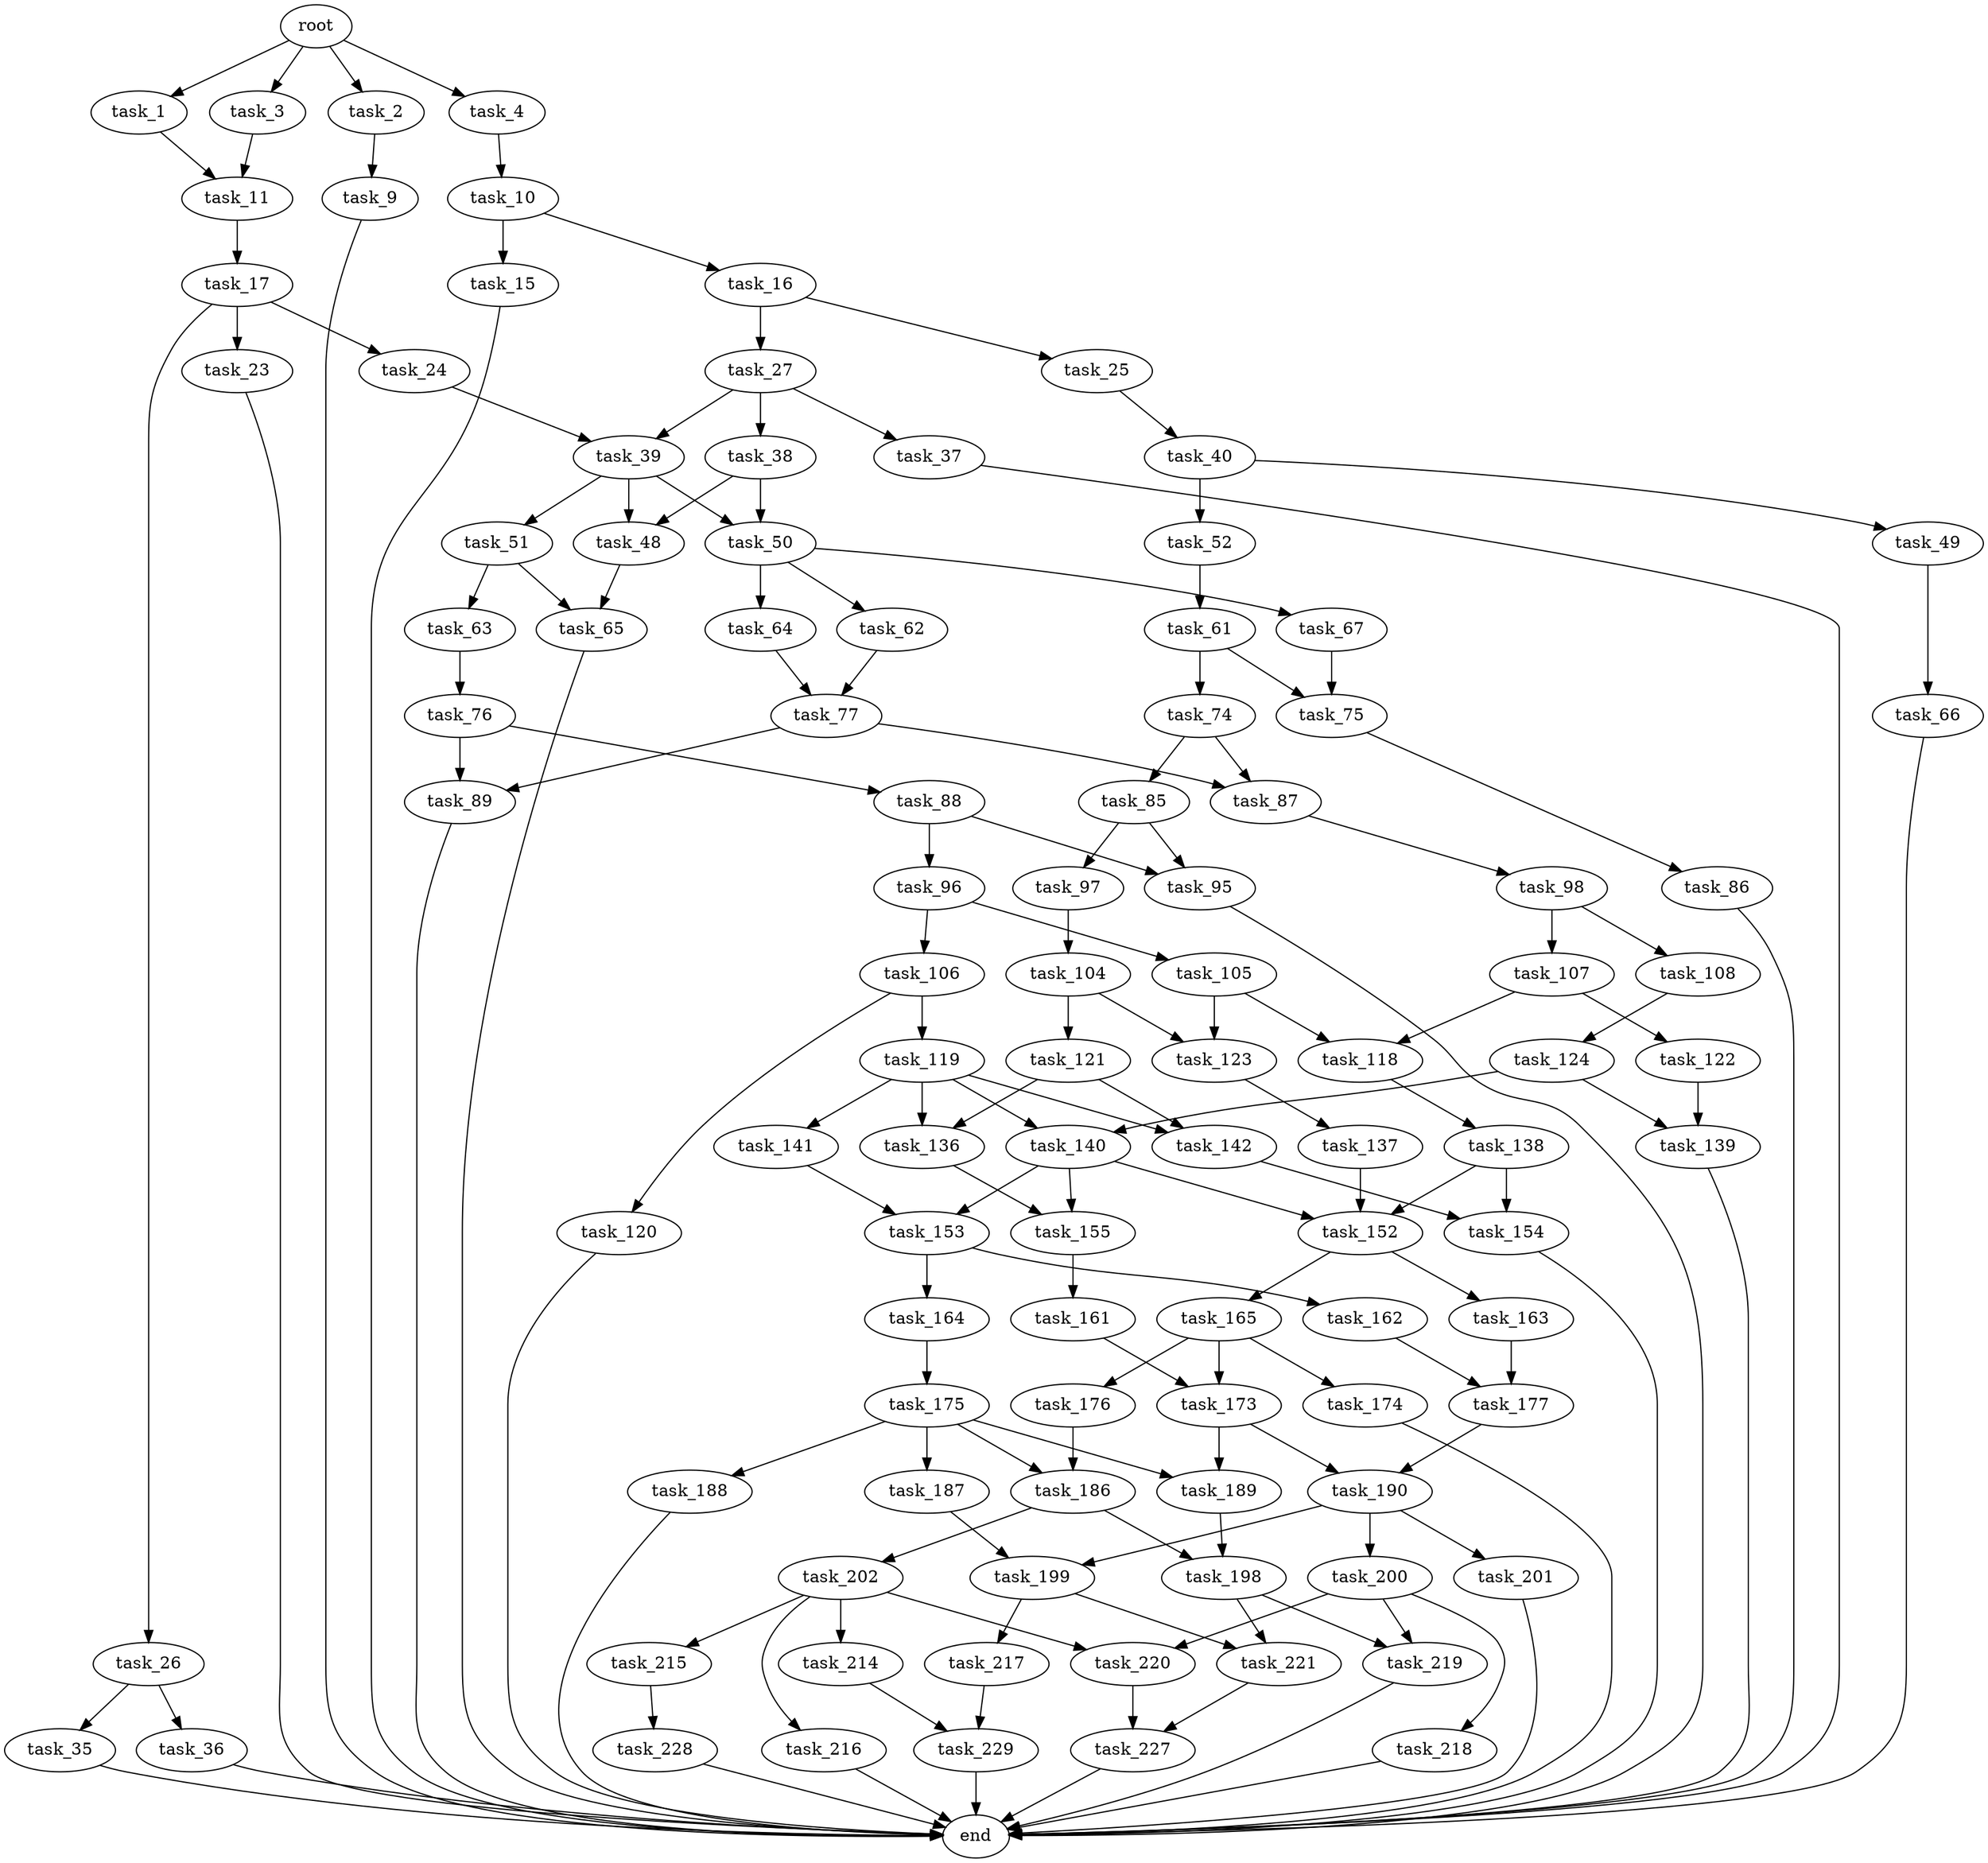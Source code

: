 digraph G {
  root [size="0.000000"];
  task_1 [size="176742215352.000000"];
  task_2 [size="6066711561.000000"];
  task_3 [size="28991029248.000000"];
  task_4 [size="68719476736.000000"];
  task_11 [size="1954647109.000000"];
  task_9 [size="32652476182.000000"];
  task_10 [size="2979768883.000000"];
  end [size="0.000000"];
  task_15 [size="499660312795.000000"];
  task_16 [size="254326303967.000000"];
  task_17 [size="7215276142.000000"];
  task_25 [size="3534989522.000000"];
  task_27 [size="110581927872.000000"];
  task_23 [size="4097901566.000000"];
  task_24 [size="104651050155.000000"];
  task_26 [size="1073741824000.000000"];
  task_39 [size="442273000197.000000"];
  task_40 [size="33658272610.000000"];
  task_35 [size="68719476736.000000"];
  task_36 [size="246115369468.000000"];
  task_37 [size="493029297679.000000"];
  task_38 [size="224516019659.000000"];
  task_48 [size="26092387753.000000"];
  task_50 [size="68719476736.000000"];
  task_51 [size="22423128046.000000"];
  task_49 [size="2730752294.000000"];
  task_52 [size="485036704462.000000"];
  task_65 [size="21673455654.000000"];
  task_66 [size="16485780707.000000"];
  task_62 [size="504168916992.000000"];
  task_64 [size="5588212032.000000"];
  task_67 [size="1443249552.000000"];
  task_63 [size="5669301638.000000"];
  task_61 [size="270358328117.000000"];
  task_74 [size="782757789696.000000"];
  task_75 [size="10963917290.000000"];
  task_77 [size="311636174249.000000"];
  task_76 [size="231928233984.000000"];
  task_85 [size="1528214776.000000"];
  task_87 [size="134217728000.000000"];
  task_86 [size="549755813888.000000"];
  task_88 [size="41139720993.000000"];
  task_89 [size="28991029248.000000"];
  task_95 [size="45215780836.000000"];
  task_97 [size="334545037953.000000"];
  task_98 [size="6276415637.000000"];
  task_96 [size="68719476736.000000"];
  task_105 [size="225802169430.000000"];
  task_106 [size="25036801330.000000"];
  task_104 [size="19091411217.000000"];
  task_107 [size="8589934592.000000"];
  task_108 [size="549558072647.000000"];
  task_121 [size="28991029248.000000"];
  task_123 [size="231928233984.000000"];
  task_118 [size="181223510284.000000"];
  task_119 [size="663068864111.000000"];
  task_120 [size="11856766646.000000"];
  task_122 [size="33255654338.000000"];
  task_124 [size="10797486802.000000"];
  task_138 [size="720485891901.000000"];
  task_136 [size="377312113339.000000"];
  task_140 [size="328412846731.000000"];
  task_141 [size="3663019025.000000"];
  task_142 [size="134217728000.000000"];
  task_139 [size="231928233984.000000"];
  task_137 [size="187070428084.000000"];
  task_155 [size="39905832329.000000"];
  task_152 [size="328573164799.000000"];
  task_154 [size="204083898765.000000"];
  task_153 [size="27414873696.000000"];
  task_163 [size="21732444052.000000"];
  task_165 [size="28991029248.000000"];
  task_162 [size="80662458218.000000"];
  task_164 [size="149376277533.000000"];
  task_161 [size="41063330723.000000"];
  task_173 [size="8589934592.000000"];
  task_177 [size="6057585597.000000"];
  task_175 [size="549755813888.000000"];
  task_174 [size="1102312174428.000000"];
  task_176 [size="110652730044.000000"];
  task_189 [size="1957230815.000000"];
  task_190 [size="16557162340.000000"];
  task_186 [size="368293445632.000000"];
  task_187 [size="28198750593.000000"];
  task_188 [size="92800626851.000000"];
  task_198 [size="689179361.000000"];
  task_202 [size="549755813888.000000"];
  task_199 [size="324573332672.000000"];
  task_200 [size="16868122257.000000"];
  task_201 [size="22390224821.000000"];
  task_219 [size="112962829332.000000"];
  task_221 [size="24028350331.000000"];
  task_217 [size="185020382135.000000"];
  task_218 [size="231928233984.000000"];
  task_220 [size="368293445632.000000"];
  task_214 [size="14962109048.000000"];
  task_215 [size="400508250957.000000"];
  task_216 [size="1136374595897.000000"];
  task_229 [size="450461488631.000000"];
  task_228 [size="1169540917707.000000"];
  task_227 [size="368293445632.000000"];

  root -> task_1 [size="1.000000"];
  root -> task_2 [size="1.000000"];
  root -> task_3 [size="1.000000"];
  root -> task_4 [size="1.000000"];
  task_1 -> task_11 [size="134217728.000000"];
  task_2 -> task_9 [size="301989888.000000"];
  task_3 -> task_11 [size="75497472.000000"];
  task_4 -> task_10 [size="134217728.000000"];
  task_11 -> task_17 [size="33554432.000000"];
  task_9 -> end [size="1.000000"];
  task_10 -> task_15 [size="209715200.000000"];
  task_10 -> task_16 [size="209715200.000000"];
  task_15 -> end [size="1.000000"];
  task_16 -> task_25 [size="209715200.000000"];
  task_16 -> task_27 [size="209715200.000000"];
  task_17 -> task_23 [size="134217728.000000"];
  task_17 -> task_24 [size="134217728.000000"];
  task_17 -> task_26 [size="134217728.000000"];
  task_25 -> task_40 [size="134217728.000000"];
  task_27 -> task_37 [size="134217728.000000"];
  task_27 -> task_38 [size="134217728.000000"];
  task_27 -> task_39 [size="134217728.000000"];
  task_23 -> end [size="1.000000"];
  task_24 -> task_39 [size="209715200.000000"];
  task_26 -> task_35 [size="838860800.000000"];
  task_26 -> task_36 [size="838860800.000000"];
  task_39 -> task_48 [size="301989888.000000"];
  task_39 -> task_50 [size="301989888.000000"];
  task_39 -> task_51 [size="301989888.000000"];
  task_40 -> task_49 [size="679477248.000000"];
  task_40 -> task_52 [size="679477248.000000"];
  task_35 -> end [size="1.000000"];
  task_36 -> end [size="1.000000"];
  task_37 -> end [size="1.000000"];
  task_38 -> task_48 [size="679477248.000000"];
  task_38 -> task_50 [size="679477248.000000"];
  task_48 -> task_65 [size="411041792.000000"];
  task_50 -> task_62 [size="134217728.000000"];
  task_50 -> task_64 [size="134217728.000000"];
  task_50 -> task_67 [size="134217728.000000"];
  task_51 -> task_63 [size="536870912.000000"];
  task_51 -> task_65 [size="536870912.000000"];
  task_49 -> task_66 [size="209715200.000000"];
  task_52 -> task_61 [size="411041792.000000"];
  task_65 -> end [size="1.000000"];
  task_66 -> end [size="1.000000"];
  task_62 -> task_77 [size="536870912.000000"];
  task_64 -> task_77 [size="301989888.000000"];
  task_67 -> task_75 [size="33554432.000000"];
  task_63 -> task_76 [size="679477248.000000"];
  task_61 -> task_74 [size="301989888.000000"];
  task_61 -> task_75 [size="301989888.000000"];
  task_74 -> task_85 [size="679477248.000000"];
  task_74 -> task_87 [size="679477248.000000"];
  task_75 -> task_86 [size="536870912.000000"];
  task_77 -> task_87 [size="838860800.000000"];
  task_77 -> task_89 [size="838860800.000000"];
  task_76 -> task_88 [size="301989888.000000"];
  task_76 -> task_89 [size="301989888.000000"];
  task_85 -> task_95 [size="33554432.000000"];
  task_85 -> task_97 [size="33554432.000000"];
  task_87 -> task_98 [size="209715200.000000"];
  task_86 -> end [size="1.000000"];
  task_88 -> task_95 [size="33554432.000000"];
  task_88 -> task_96 [size="33554432.000000"];
  task_89 -> end [size="1.000000"];
  task_95 -> end [size="1.000000"];
  task_97 -> task_104 [size="411041792.000000"];
  task_98 -> task_107 [size="301989888.000000"];
  task_98 -> task_108 [size="301989888.000000"];
  task_96 -> task_105 [size="134217728.000000"];
  task_96 -> task_106 [size="134217728.000000"];
  task_105 -> task_118 [size="411041792.000000"];
  task_105 -> task_123 [size="411041792.000000"];
  task_106 -> task_119 [size="679477248.000000"];
  task_106 -> task_120 [size="679477248.000000"];
  task_104 -> task_121 [size="301989888.000000"];
  task_104 -> task_123 [size="301989888.000000"];
  task_107 -> task_118 [size="33554432.000000"];
  task_107 -> task_122 [size="33554432.000000"];
  task_108 -> task_124 [size="411041792.000000"];
  task_121 -> task_136 [size="75497472.000000"];
  task_121 -> task_142 [size="75497472.000000"];
  task_123 -> task_137 [size="301989888.000000"];
  task_118 -> task_138 [size="209715200.000000"];
  task_119 -> task_136 [size="411041792.000000"];
  task_119 -> task_140 [size="411041792.000000"];
  task_119 -> task_141 [size="411041792.000000"];
  task_119 -> task_142 [size="411041792.000000"];
  task_120 -> end [size="1.000000"];
  task_122 -> task_139 [size="75497472.000000"];
  task_124 -> task_139 [size="33554432.000000"];
  task_124 -> task_140 [size="33554432.000000"];
  task_138 -> task_152 [size="679477248.000000"];
  task_138 -> task_154 [size="679477248.000000"];
  task_136 -> task_155 [size="838860800.000000"];
  task_140 -> task_152 [size="411041792.000000"];
  task_140 -> task_153 [size="411041792.000000"];
  task_140 -> task_155 [size="411041792.000000"];
  task_141 -> task_153 [size="134217728.000000"];
  task_142 -> task_154 [size="209715200.000000"];
  task_139 -> end [size="1.000000"];
  task_137 -> task_152 [size="209715200.000000"];
  task_155 -> task_161 [size="679477248.000000"];
  task_152 -> task_163 [size="411041792.000000"];
  task_152 -> task_165 [size="411041792.000000"];
  task_154 -> end [size="1.000000"];
  task_153 -> task_162 [size="679477248.000000"];
  task_153 -> task_164 [size="679477248.000000"];
  task_163 -> task_177 [size="411041792.000000"];
  task_165 -> task_173 [size="75497472.000000"];
  task_165 -> task_174 [size="75497472.000000"];
  task_165 -> task_176 [size="75497472.000000"];
  task_162 -> task_177 [size="75497472.000000"];
  task_164 -> task_175 [size="209715200.000000"];
  task_161 -> task_173 [size="679477248.000000"];
  task_173 -> task_189 [size="33554432.000000"];
  task_173 -> task_190 [size="33554432.000000"];
  task_177 -> task_190 [size="33554432.000000"];
  task_175 -> task_186 [size="536870912.000000"];
  task_175 -> task_187 [size="536870912.000000"];
  task_175 -> task_188 [size="536870912.000000"];
  task_175 -> task_189 [size="536870912.000000"];
  task_174 -> end [size="1.000000"];
  task_176 -> task_186 [size="209715200.000000"];
  task_189 -> task_198 [size="33554432.000000"];
  task_190 -> task_199 [size="411041792.000000"];
  task_190 -> task_200 [size="411041792.000000"];
  task_190 -> task_201 [size="411041792.000000"];
  task_186 -> task_198 [size="411041792.000000"];
  task_186 -> task_202 [size="411041792.000000"];
  task_187 -> task_199 [size="679477248.000000"];
  task_188 -> end [size="1.000000"];
  task_198 -> task_219 [size="33554432.000000"];
  task_198 -> task_221 [size="33554432.000000"];
  task_202 -> task_214 [size="536870912.000000"];
  task_202 -> task_215 [size="536870912.000000"];
  task_202 -> task_216 [size="536870912.000000"];
  task_202 -> task_220 [size="536870912.000000"];
  task_199 -> task_217 [size="838860800.000000"];
  task_199 -> task_221 [size="838860800.000000"];
  task_200 -> task_218 [size="33554432.000000"];
  task_200 -> task_219 [size="33554432.000000"];
  task_200 -> task_220 [size="33554432.000000"];
  task_201 -> end [size="1.000000"];
  task_219 -> end [size="1.000000"];
  task_221 -> task_227 [size="838860800.000000"];
  task_217 -> task_229 [size="301989888.000000"];
  task_218 -> end [size="1.000000"];
  task_220 -> task_227 [size="411041792.000000"];
  task_214 -> task_229 [size="301989888.000000"];
  task_215 -> task_228 [size="838860800.000000"];
  task_216 -> end [size="1.000000"];
  task_229 -> end [size="1.000000"];
  task_228 -> end [size="1.000000"];
  task_227 -> end [size="1.000000"];
}
